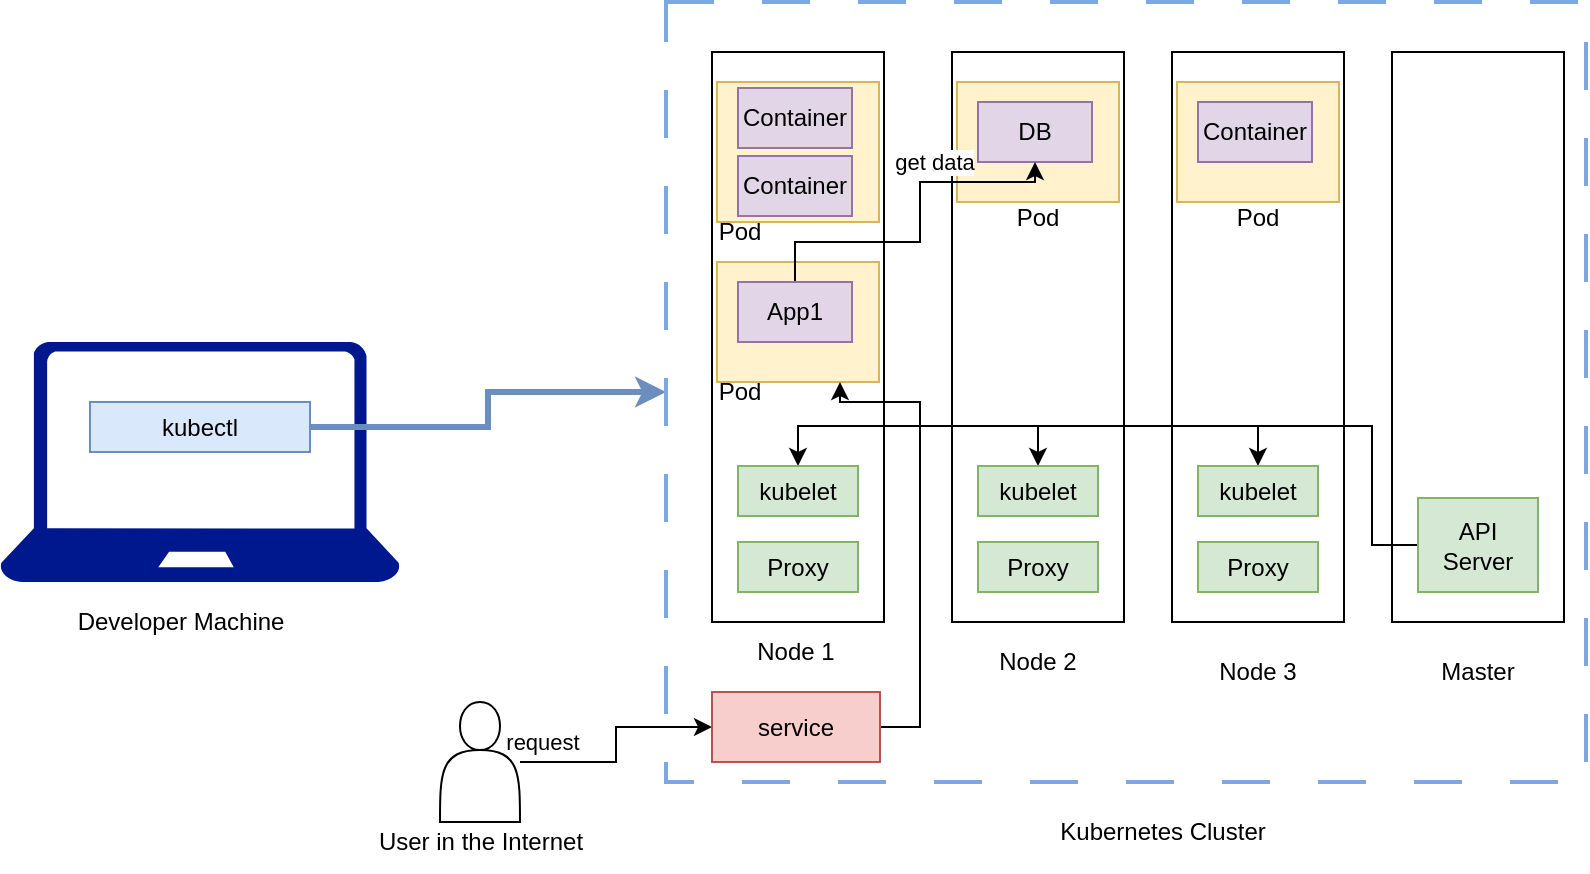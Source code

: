 <mxfile version="21.0.6" type="device"><diagram name="Page-1" id="WME_MA-t7vv28kuMWz0o"><mxGraphModel dx="317" dy="460" grid="1" gridSize="10" guides="1" tooltips="1" connect="1" arrows="1" fold="1" page="1" pageScale="1" pageWidth="827" pageHeight="1169" math="0" shadow="0"><root><mxCell id="0"/><mxCell id="1" parent="0"/><mxCell id="DYOV6btZt43W_BAZ7Wgn-1" value="" style="sketch=0;aspect=fixed;pointerEvents=1;shadow=0;dashed=0;html=1;strokeColor=none;labelPosition=center;verticalLabelPosition=bottom;verticalAlign=top;align=center;fillColor=#00188D;shape=mxgraph.azure.laptop" parent="1" vertex="1"><mxGeometry x="30" y="510" width="200" height="120" as="geometry"/></mxCell><mxCell id="DYOV6btZt43W_BAZ7Wgn-17" style="edgeStyle=orthogonalEdgeStyle;rounded=0;orthogonalLoop=1;jettySize=auto;html=1;entryX=0;entryY=0.5;entryDx=0;entryDy=0;fillColor=#dae8fc;strokeColor=#6c8ebf;strokeWidth=3;" parent="1" source="DYOV6btZt43W_BAZ7Wgn-2" target="DYOV6btZt43W_BAZ7Wgn-4" edge="1"><mxGeometry relative="1" as="geometry"/></mxCell><mxCell id="DYOV6btZt43W_BAZ7Wgn-2" value="kubectl" style="rounded=0;whiteSpace=wrap;html=1;fillColor=#dae8fc;strokeColor=#6c8ebf;" parent="1" vertex="1"><mxGeometry x="75" y="540" width="110" height="25" as="geometry"/></mxCell><mxCell id="DYOV6btZt43W_BAZ7Wgn-3" value="&lt;div&gt;Developer Machine&lt;/div&gt;" style="text;html=1;align=center;verticalAlign=middle;resizable=0;points=[];autosize=1;strokeColor=none;fillColor=none;" parent="1" vertex="1"><mxGeometry x="55" y="635" width="130" height="30" as="geometry"/></mxCell><mxCell id="DYOV6btZt43W_BAZ7Wgn-4" value="" style="rounded=0;whiteSpace=wrap;html=1;dashed=1;dashPattern=12 12;strokeWidth=2;fillColor=none;strokeColor=#7EA6E0;" parent="1" vertex="1"><mxGeometry x="363" y="340" width="460" height="390" as="geometry"/></mxCell><mxCell id="DYOV6btZt43W_BAZ7Wgn-5" value="&lt;div&gt;Kubernetes Cluster&lt;/div&gt;" style="text;html=1;align=center;verticalAlign=middle;resizable=0;points=[];autosize=1;strokeColor=none;fillColor=none;" parent="1" vertex="1"><mxGeometry x="546" y="740" width="130" height="30" as="geometry"/></mxCell><mxCell id="DYOV6btZt43W_BAZ7Wgn-6" value="" style="rounded=0;whiteSpace=wrap;html=1;" parent="1" vertex="1"><mxGeometry x="386" y="365" width="86" height="285" as="geometry"/></mxCell><mxCell id="DYOV6btZt43W_BAZ7Wgn-7" value="Node 1" style="text;html=1;strokeColor=none;fillColor=none;align=center;verticalAlign=middle;whiteSpace=wrap;rounded=0;" parent="1" vertex="1"><mxGeometry x="398" y="650" width="60" height="30" as="geometry"/></mxCell><mxCell id="DYOV6btZt43W_BAZ7Wgn-8" value="" style="rounded=0;whiteSpace=wrap;html=1;" parent="1" vertex="1"><mxGeometry x="506" y="365" width="86" height="285" as="geometry"/></mxCell><mxCell id="DYOV6btZt43W_BAZ7Wgn-10" value="" style="rounded=0;whiteSpace=wrap;html=1;" parent="1" vertex="1"><mxGeometry x="616" y="365" width="86" height="285" as="geometry"/></mxCell><mxCell id="DYOV6btZt43W_BAZ7Wgn-12" value="" style="rounded=0;whiteSpace=wrap;html=1;" parent="1" vertex="1"><mxGeometry x="726" y="365" width="86" height="285" as="geometry"/></mxCell><mxCell id="DYOV6btZt43W_BAZ7Wgn-14" value="Node 2" style="text;html=1;strokeColor=none;fillColor=none;align=center;verticalAlign=middle;whiteSpace=wrap;rounded=0;" parent="1" vertex="1"><mxGeometry x="519" y="655" width="60" height="30" as="geometry"/></mxCell><mxCell id="DYOV6btZt43W_BAZ7Wgn-15" value="Node 3" style="text;html=1;strokeColor=none;fillColor=none;align=center;verticalAlign=middle;whiteSpace=wrap;rounded=0;" parent="1" vertex="1"><mxGeometry x="629" y="660" width="60" height="30" as="geometry"/></mxCell><mxCell id="DYOV6btZt43W_BAZ7Wgn-16" value="Master" style="text;html=1;strokeColor=none;fillColor=none;align=center;verticalAlign=middle;whiteSpace=wrap;rounded=0;" parent="1" vertex="1"><mxGeometry x="739" y="660" width="60" height="30" as="geometry"/></mxCell><mxCell id="DYOV6btZt43W_BAZ7Wgn-18" value="" style="rounded=0;whiteSpace=wrap;html=1;fillColor=#fff2cc;strokeColor=#d6b656;" parent="1" vertex="1"><mxGeometry x="388.5" y="380" width="81" height="70" as="geometry"/></mxCell><mxCell id="DYOV6btZt43W_BAZ7Wgn-19" value="Pod" style="text;html=1;strokeColor=none;fillColor=none;align=center;verticalAlign=middle;whiteSpace=wrap;rounded=0;" parent="1" vertex="1"><mxGeometry x="370" y="440" width="60" height="30" as="geometry"/></mxCell><mxCell id="DYOV6btZt43W_BAZ7Wgn-20" value="" style="rounded=0;whiteSpace=wrap;html=1;fillColor=#fff2cc;strokeColor=#d6b656;" parent="1" vertex="1"><mxGeometry x="508.5" y="380" width="81" height="60" as="geometry"/></mxCell><mxCell id="DYOV6btZt43W_BAZ7Wgn-21" value="Pod" style="text;html=1;strokeColor=none;fillColor=none;align=center;verticalAlign=middle;whiteSpace=wrap;rounded=0;" parent="1" vertex="1"><mxGeometry x="519" y="433" width="60" height="30" as="geometry"/></mxCell><mxCell id="DYOV6btZt43W_BAZ7Wgn-22" value="" style="rounded=0;whiteSpace=wrap;html=1;fillColor=#fff2cc;strokeColor=#d6b656;" parent="1" vertex="1"><mxGeometry x="618.5" y="380" width="81" height="60" as="geometry"/></mxCell><mxCell id="DYOV6btZt43W_BAZ7Wgn-23" value="Pod" style="text;html=1;strokeColor=none;fillColor=none;align=center;verticalAlign=middle;whiteSpace=wrap;rounded=0;" parent="1" vertex="1"><mxGeometry x="629" y="433" width="60" height="30" as="geometry"/></mxCell><mxCell id="DYOV6btZt43W_BAZ7Wgn-24" value="Container" style="rounded=0;whiteSpace=wrap;html=1;fillColor=#e1d5e7;strokeColor=#9673a6;" parent="1" vertex="1"><mxGeometry x="399" y="383" width="57" height="30" as="geometry"/></mxCell><mxCell id="DYOV6btZt43W_BAZ7Wgn-25" value="DB" style="rounded=0;whiteSpace=wrap;html=1;fillColor=#e1d5e7;strokeColor=#9673a6;" parent="1" vertex="1"><mxGeometry x="519" y="390" width="57" height="30" as="geometry"/></mxCell><mxCell id="DYOV6btZt43W_BAZ7Wgn-26" value="Container" style="rounded=0;whiteSpace=wrap;html=1;fillColor=#e1d5e7;strokeColor=#9673a6;" parent="1" vertex="1"><mxGeometry x="629" y="390" width="57" height="30" as="geometry"/></mxCell><mxCell id="DYOV6btZt43W_BAZ7Wgn-27" value="Container" style="rounded=0;whiteSpace=wrap;html=1;fillColor=#e1d5e7;strokeColor=#9673a6;" parent="1" vertex="1"><mxGeometry x="399" y="417" width="57" height="30" as="geometry"/></mxCell><mxCell id="DYOV6btZt43W_BAZ7Wgn-33" value="" style="rounded=0;whiteSpace=wrap;html=1;fillColor=#fff2cc;strokeColor=#d6b656;" parent="1" vertex="1"><mxGeometry x="388.5" y="470" width="81" height="60" as="geometry"/></mxCell><mxCell id="DYOV6btZt43W_BAZ7Wgn-29" value="Proxy" style="rounded=0;whiteSpace=wrap;html=1;fillColor=#d5e8d4;strokeColor=#82b366;" parent="1" vertex="1"><mxGeometry x="399" y="610" width="60" height="25" as="geometry"/></mxCell><mxCell id="DYOV6btZt43W_BAZ7Wgn-30" value="Proxy" style="rounded=0;whiteSpace=wrap;html=1;fillColor=#d5e8d4;strokeColor=#82b366;" parent="1" vertex="1"><mxGeometry x="519" y="610" width="60" height="25" as="geometry"/></mxCell><mxCell id="DYOV6btZt43W_BAZ7Wgn-31" value="Proxy" style="rounded=0;whiteSpace=wrap;html=1;fillColor=#d5e8d4;strokeColor=#82b366;" parent="1" vertex="1"><mxGeometry x="629" y="610" width="60" height="25" as="geometry"/></mxCell><mxCell id="DYOV6btZt43W_BAZ7Wgn-41" style="edgeStyle=orthogonalEdgeStyle;rounded=0;orthogonalLoop=1;jettySize=auto;html=1;entryX=0.5;entryY=0;entryDx=0;entryDy=0;" parent="1" source="DYOV6btZt43W_BAZ7Wgn-32" target="DYOV6btZt43W_BAZ7Wgn-40" edge="1"><mxGeometry relative="1" as="geometry"><Array as="points"><mxPoint x="716" y="612"/><mxPoint x="716" y="552"/><mxPoint x="659" y="552"/></Array></mxGeometry></mxCell><mxCell id="DYOV6btZt43W_BAZ7Wgn-42" style="edgeStyle=orthogonalEdgeStyle;rounded=0;orthogonalLoop=1;jettySize=auto;html=1;entryX=0.5;entryY=0;entryDx=0;entryDy=0;" parent="1" source="DYOV6btZt43W_BAZ7Wgn-32" target="DYOV6btZt43W_BAZ7Wgn-39" edge="1"><mxGeometry relative="1" as="geometry"><Array as="points"><mxPoint x="716" y="612"/><mxPoint x="716" y="552"/><mxPoint x="549" y="552"/></Array></mxGeometry></mxCell><mxCell id="DYOV6btZt43W_BAZ7Wgn-43" style="edgeStyle=orthogonalEdgeStyle;rounded=0;orthogonalLoop=1;jettySize=auto;html=1;entryX=0.5;entryY=0;entryDx=0;entryDy=0;" parent="1" source="DYOV6btZt43W_BAZ7Wgn-32" target="DYOV6btZt43W_BAZ7Wgn-38" edge="1"><mxGeometry relative="1" as="geometry"><Array as="points"><mxPoint x="716" y="612"/><mxPoint x="716" y="552"/><mxPoint x="429" y="552"/></Array></mxGeometry></mxCell><mxCell id="DYOV6btZt43W_BAZ7Wgn-32" value="API Server" style="rounded=0;whiteSpace=wrap;html=1;fillColor=#d5e8d4;strokeColor=#82b366;" parent="1" vertex="1"><mxGeometry x="739" y="588" width="60" height="47" as="geometry"/></mxCell><mxCell id="DYOV6btZt43W_BAZ7Wgn-34" value="Pod" style="text;html=1;strokeColor=none;fillColor=none;align=center;verticalAlign=middle;whiteSpace=wrap;rounded=0;" parent="1" vertex="1"><mxGeometry x="370" y="520" width="60" height="30" as="geometry"/></mxCell><mxCell id="DYOV6btZt43W_BAZ7Wgn-54" style="edgeStyle=orthogonalEdgeStyle;rounded=0;orthogonalLoop=1;jettySize=auto;html=1;exitX=0.5;exitY=0;exitDx=0;exitDy=0;entryX=0.5;entryY=1;entryDx=0;entryDy=0;" parent="1" source="DYOV6btZt43W_BAZ7Wgn-35" target="DYOV6btZt43W_BAZ7Wgn-25" edge="1"><mxGeometry relative="1" as="geometry"><Array as="points"><mxPoint x="428" y="460"/><mxPoint x="490" y="460"/><mxPoint x="490" y="430"/><mxPoint x="548" y="430"/></Array></mxGeometry></mxCell><mxCell id="DYOV6btZt43W_BAZ7Wgn-55" value="&lt;div&gt;get data&lt;/div&gt;" style="edgeLabel;html=1;align=center;verticalAlign=middle;resizable=0;points=[];labelBackgroundColor=default;" parent="DYOV6btZt43W_BAZ7Wgn-54" vertex="1" connectable="0"><mxGeometry x="0.328" relative="1" as="geometry"><mxPoint y="-10" as="offset"/></mxGeometry></mxCell><mxCell id="DYOV6btZt43W_BAZ7Wgn-35" value="App1" style="rounded=0;whiteSpace=wrap;html=1;fillColor=#e1d5e7;strokeColor=#9673a6;" parent="1" vertex="1"><mxGeometry x="399" y="480" width="57" height="30" as="geometry"/></mxCell><mxCell id="DYOV6btZt43W_BAZ7Wgn-38" value="kubelet" style="rounded=0;whiteSpace=wrap;html=1;fillColor=#d5e8d4;strokeColor=#82b366;" parent="1" vertex="1"><mxGeometry x="399" y="572" width="60" height="25" as="geometry"/></mxCell><mxCell id="DYOV6btZt43W_BAZ7Wgn-39" value="kubelet" style="rounded=0;whiteSpace=wrap;html=1;fillColor=#d5e8d4;strokeColor=#82b366;" parent="1" vertex="1"><mxGeometry x="519" y="572" width="60" height="25" as="geometry"/></mxCell><mxCell id="DYOV6btZt43W_BAZ7Wgn-40" value="kubelet" style="rounded=0;whiteSpace=wrap;html=1;fillColor=#d5e8d4;strokeColor=#82b366;" parent="1" vertex="1"><mxGeometry x="629" y="572" width="60" height="25" as="geometry"/></mxCell><mxCell id="DYOV6btZt43W_BAZ7Wgn-46" style="edgeStyle=orthogonalEdgeStyle;rounded=0;orthogonalLoop=1;jettySize=auto;html=1;entryX=0;entryY=0.5;entryDx=0;entryDy=0;" parent="1" source="DYOV6btZt43W_BAZ7Wgn-45" target="K_qB9OF7XMCXnPhoyDUk-1" edge="1"><mxGeometry relative="1" as="geometry"/></mxCell><mxCell id="DYOV6btZt43W_BAZ7Wgn-48" value="&lt;div&gt;request&lt;/div&gt;" style="edgeLabel;html=1;align=center;verticalAlign=middle;resizable=0;points=[];" parent="DYOV6btZt43W_BAZ7Wgn-46" vertex="1" connectable="0"><mxGeometry x="-0.605" y="2" relative="1" as="geometry"><mxPoint x="-12" y="-8" as="offset"/></mxGeometry></mxCell><mxCell id="DYOV6btZt43W_BAZ7Wgn-45" value="" style="shape=actor;whiteSpace=wrap;html=1;" parent="1" vertex="1"><mxGeometry x="250" y="690" width="40" height="60" as="geometry"/></mxCell><mxCell id="DYOV6btZt43W_BAZ7Wgn-51" value="User in the Internet" style="text;html=1;align=center;verticalAlign=middle;resizable=0;points=[];autosize=1;strokeColor=none;fillColor=none;" parent="1" vertex="1"><mxGeometry x="205" y="745" width="130" height="30" as="geometry"/></mxCell><mxCell id="K_qB9OF7XMCXnPhoyDUk-2" style="edgeStyle=orthogonalEdgeStyle;rounded=0;orthogonalLoop=1;jettySize=auto;html=1;exitX=1;exitY=0.5;exitDx=0;exitDy=0;entryX=0.75;entryY=1;entryDx=0;entryDy=0;" edge="1" parent="1" source="K_qB9OF7XMCXnPhoyDUk-1" target="DYOV6btZt43W_BAZ7Wgn-33"><mxGeometry relative="1" as="geometry"><Array as="points"><mxPoint x="490" y="703"/><mxPoint x="490" y="540"/><mxPoint x="450" y="540"/><mxPoint x="450" y="530"/></Array></mxGeometry></mxCell><mxCell id="K_qB9OF7XMCXnPhoyDUk-1" value="&lt;div&gt;service&lt;/div&gt;" style="rounded=0;whiteSpace=wrap;html=1;fillColor=#f8cecc;strokeColor=#b85450;" vertex="1" parent="1"><mxGeometry x="386" y="685" width="84" height="35" as="geometry"/></mxCell></root></mxGraphModel></diagram></mxfile>